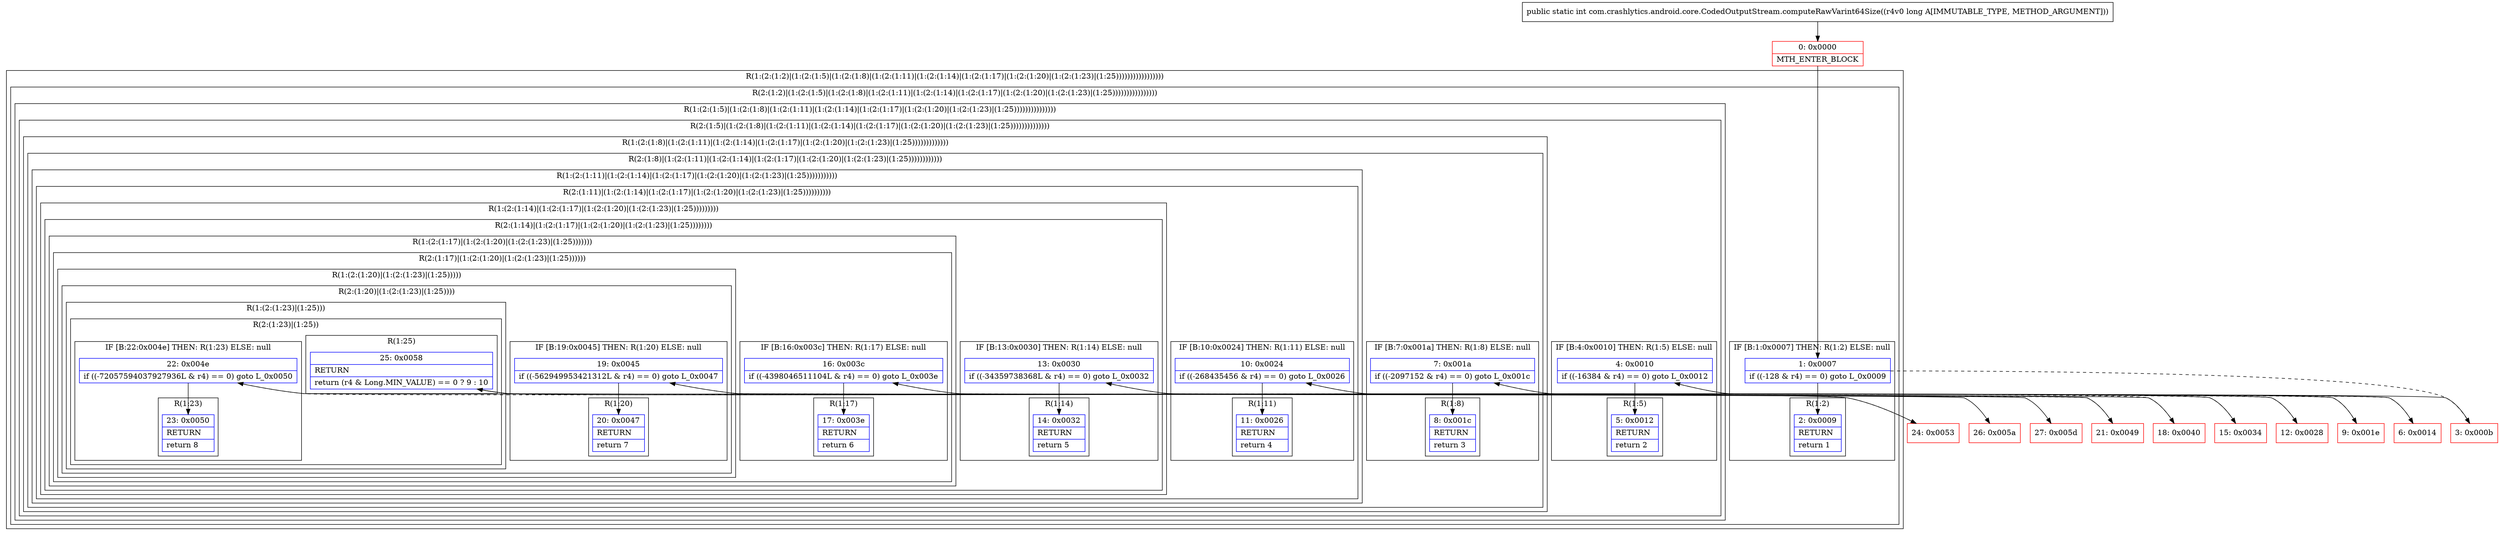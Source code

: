 digraph "CFG forcom.crashlytics.android.core.CodedOutputStream.computeRawVarint64Size(J)I" {
subgraph cluster_Region_823166931 {
label = "R(1:(2:(1:2)|(1:(2:(1:5)|(1:(2:(1:8)|(1:(2:(1:11)|(1:(2:(1:14)|(1:(2:(1:17)|(1:(2:(1:20)|(1:(2:(1:23)|(1:25)))))))))))))))))";
node [shape=record,color=blue];
subgraph cluster_Region_1341473162 {
label = "R(2:(1:2)|(1:(2:(1:5)|(1:(2:(1:8)|(1:(2:(1:11)|(1:(2:(1:14)|(1:(2:(1:17)|(1:(2:(1:20)|(1:(2:(1:23)|(1:25))))))))))))))))";
node [shape=record,color=blue];
subgraph cluster_IfRegion_1841401214 {
label = "IF [B:1:0x0007] THEN: R(1:2) ELSE: null";
node [shape=record,color=blue];
Node_1 [shape=record,label="{1\:\ 0x0007|if ((\-128 & r4) == 0) goto L_0x0009\l}"];
subgraph cluster_Region_1117298900 {
label = "R(1:2)";
node [shape=record,color=blue];
Node_2 [shape=record,label="{2\:\ 0x0009|RETURN\l|return 1\l}"];
}
}
subgraph cluster_Region_1996720459 {
label = "R(1:(2:(1:5)|(1:(2:(1:8)|(1:(2:(1:11)|(1:(2:(1:14)|(1:(2:(1:17)|(1:(2:(1:20)|(1:(2:(1:23)|(1:25)))))))))))))))";
node [shape=record,color=blue];
subgraph cluster_Region_304049968 {
label = "R(2:(1:5)|(1:(2:(1:8)|(1:(2:(1:11)|(1:(2:(1:14)|(1:(2:(1:17)|(1:(2:(1:20)|(1:(2:(1:23)|(1:25))))))))))))))";
node [shape=record,color=blue];
subgraph cluster_IfRegion_1943317104 {
label = "IF [B:4:0x0010] THEN: R(1:5) ELSE: null";
node [shape=record,color=blue];
Node_4 [shape=record,label="{4\:\ 0x0010|if ((\-16384 & r4) == 0) goto L_0x0012\l}"];
subgraph cluster_Region_1951214302 {
label = "R(1:5)";
node [shape=record,color=blue];
Node_5 [shape=record,label="{5\:\ 0x0012|RETURN\l|return 2\l}"];
}
}
subgraph cluster_Region_527412429 {
label = "R(1:(2:(1:8)|(1:(2:(1:11)|(1:(2:(1:14)|(1:(2:(1:17)|(1:(2:(1:20)|(1:(2:(1:23)|(1:25)))))))))))))";
node [shape=record,color=blue];
subgraph cluster_Region_1986017023 {
label = "R(2:(1:8)|(1:(2:(1:11)|(1:(2:(1:14)|(1:(2:(1:17)|(1:(2:(1:20)|(1:(2:(1:23)|(1:25))))))))))))";
node [shape=record,color=blue];
subgraph cluster_IfRegion_548504937 {
label = "IF [B:7:0x001a] THEN: R(1:8) ELSE: null";
node [shape=record,color=blue];
Node_7 [shape=record,label="{7\:\ 0x001a|if ((\-2097152 & r4) == 0) goto L_0x001c\l}"];
subgraph cluster_Region_1027035259 {
label = "R(1:8)";
node [shape=record,color=blue];
Node_8 [shape=record,label="{8\:\ 0x001c|RETURN\l|return 3\l}"];
}
}
subgraph cluster_Region_1608293076 {
label = "R(1:(2:(1:11)|(1:(2:(1:14)|(1:(2:(1:17)|(1:(2:(1:20)|(1:(2:(1:23)|(1:25)))))))))))";
node [shape=record,color=blue];
subgraph cluster_Region_687642654 {
label = "R(2:(1:11)|(1:(2:(1:14)|(1:(2:(1:17)|(1:(2:(1:20)|(1:(2:(1:23)|(1:25))))))))))";
node [shape=record,color=blue];
subgraph cluster_IfRegion_72010405 {
label = "IF [B:10:0x0024] THEN: R(1:11) ELSE: null";
node [shape=record,color=blue];
Node_10 [shape=record,label="{10\:\ 0x0024|if ((\-268435456 & r4) == 0) goto L_0x0026\l}"];
subgraph cluster_Region_58324703 {
label = "R(1:11)";
node [shape=record,color=blue];
Node_11 [shape=record,label="{11\:\ 0x0026|RETURN\l|return 4\l}"];
}
}
subgraph cluster_Region_944297566 {
label = "R(1:(2:(1:14)|(1:(2:(1:17)|(1:(2:(1:20)|(1:(2:(1:23)|(1:25)))))))))";
node [shape=record,color=blue];
subgraph cluster_Region_1958253857 {
label = "R(2:(1:14)|(1:(2:(1:17)|(1:(2:(1:20)|(1:(2:(1:23)|(1:25))))))))";
node [shape=record,color=blue];
subgraph cluster_IfRegion_653616881 {
label = "IF [B:13:0x0030] THEN: R(1:14) ELSE: null";
node [shape=record,color=blue];
Node_13 [shape=record,label="{13\:\ 0x0030|if ((\-34359738368L & r4) == 0) goto L_0x0032\l}"];
subgraph cluster_Region_1786160126 {
label = "R(1:14)";
node [shape=record,color=blue];
Node_14 [shape=record,label="{14\:\ 0x0032|RETURN\l|return 5\l}"];
}
}
subgraph cluster_Region_343044808 {
label = "R(1:(2:(1:17)|(1:(2:(1:20)|(1:(2:(1:23)|(1:25)))))))";
node [shape=record,color=blue];
subgraph cluster_Region_617868538 {
label = "R(2:(1:17)|(1:(2:(1:20)|(1:(2:(1:23)|(1:25))))))";
node [shape=record,color=blue];
subgraph cluster_IfRegion_698139775 {
label = "IF [B:16:0x003c] THEN: R(1:17) ELSE: null";
node [shape=record,color=blue];
Node_16 [shape=record,label="{16\:\ 0x003c|if ((\-4398046511104L & r4) == 0) goto L_0x003e\l}"];
subgraph cluster_Region_1982524385 {
label = "R(1:17)";
node [shape=record,color=blue];
Node_17 [shape=record,label="{17\:\ 0x003e|RETURN\l|return 6\l}"];
}
}
subgraph cluster_Region_1909011422 {
label = "R(1:(2:(1:20)|(1:(2:(1:23)|(1:25)))))";
node [shape=record,color=blue];
subgraph cluster_Region_1254536481 {
label = "R(2:(1:20)|(1:(2:(1:23)|(1:25))))";
node [shape=record,color=blue];
subgraph cluster_IfRegion_87437114 {
label = "IF [B:19:0x0045] THEN: R(1:20) ELSE: null";
node [shape=record,color=blue];
Node_19 [shape=record,label="{19\:\ 0x0045|if ((\-562949953421312L & r4) == 0) goto L_0x0047\l}"];
subgraph cluster_Region_610445726 {
label = "R(1:20)";
node [shape=record,color=blue];
Node_20 [shape=record,label="{20\:\ 0x0047|RETURN\l|return 7\l}"];
}
}
subgraph cluster_Region_470624527 {
label = "R(1:(2:(1:23)|(1:25)))";
node [shape=record,color=blue];
subgraph cluster_Region_1671292946 {
label = "R(2:(1:23)|(1:25))";
node [shape=record,color=blue];
subgraph cluster_IfRegion_1474712740 {
label = "IF [B:22:0x004e] THEN: R(1:23) ELSE: null";
node [shape=record,color=blue];
Node_22 [shape=record,label="{22\:\ 0x004e|if ((\-72057594037927936L & r4) == 0) goto L_0x0050\l}"];
subgraph cluster_Region_1719216543 {
label = "R(1:23)";
node [shape=record,color=blue];
Node_23 [shape=record,label="{23\:\ 0x0050|RETURN\l|return 8\l}"];
}
}
subgraph cluster_Region_331948302 {
label = "R(1:25)";
node [shape=record,color=blue];
Node_25 [shape=record,label="{25\:\ 0x0058|RETURN\l|return (r4 & Long.MIN_VALUE) == 0 ? 9 : 10\l}"];
}
}
}
}
}
}
}
}
}
}
}
}
}
}
}
}
}
Node_0 [shape=record,color=red,label="{0\:\ 0x0000|MTH_ENTER_BLOCK\l}"];
Node_3 [shape=record,color=red,label="{3\:\ 0x000b}"];
Node_6 [shape=record,color=red,label="{6\:\ 0x0014}"];
Node_9 [shape=record,color=red,label="{9\:\ 0x001e}"];
Node_12 [shape=record,color=red,label="{12\:\ 0x0028}"];
Node_15 [shape=record,color=red,label="{15\:\ 0x0034}"];
Node_18 [shape=record,color=red,label="{18\:\ 0x0040}"];
Node_21 [shape=record,color=red,label="{21\:\ 0x0049}"];
Node_24 [shape=record,color=red,label="{24\:\ 0x0053}"];
Node_26 [shape=record,color=red,label="{26\:\ 0x005a}"];
Node_27 [shape=record,color=red,label="{27\:\ 0x005d}"];
MethodNode[shape=record,label="{public static int com.crashlytics.android.core.CodedOutputStream.computeRawVarint64Size((r4v0 long A[IMMUTABLE_TYPE, METHOD_ARGUMENT])) }"];
MethodNode -> Node_0;
Node_1 -> Node_2;
Node_1 -> Node_3[style=dashed];
Node_4 -> Node_5;
Node_4 -> Node_6[style=dashed];
Node_7 -> Node_8;
Node_7 -> Node_9[style=dashed];
Node_10 -> Node_11;
Node_10 -> Node_12[style=dashed];
Node_13 -> Node_14;
Node_13 -> Node_15[style=dashed];
Node_16 -> Node_17;
Node_16 -> Node_18[style=dashed];
Node_19 -> Node_20;
Node_19 -> Node_21[style=dashed];
Node_22 -> Node_23;
Node_22 -> Node_24[style=dashed];
Node_25 -> Node_26;
Node_25 -> Node_27;
Node_0 -> Node_1;
Node_3 -> Node_4;
Node_6 -> Node_7;
Node_9 -> Node_10;
Node_12 -> Node_13;
Node_15 -> Node_16;
Node_18 -> Node_19;
Node_21 -> Node_22;
Node_24 -> Node_25;
}

